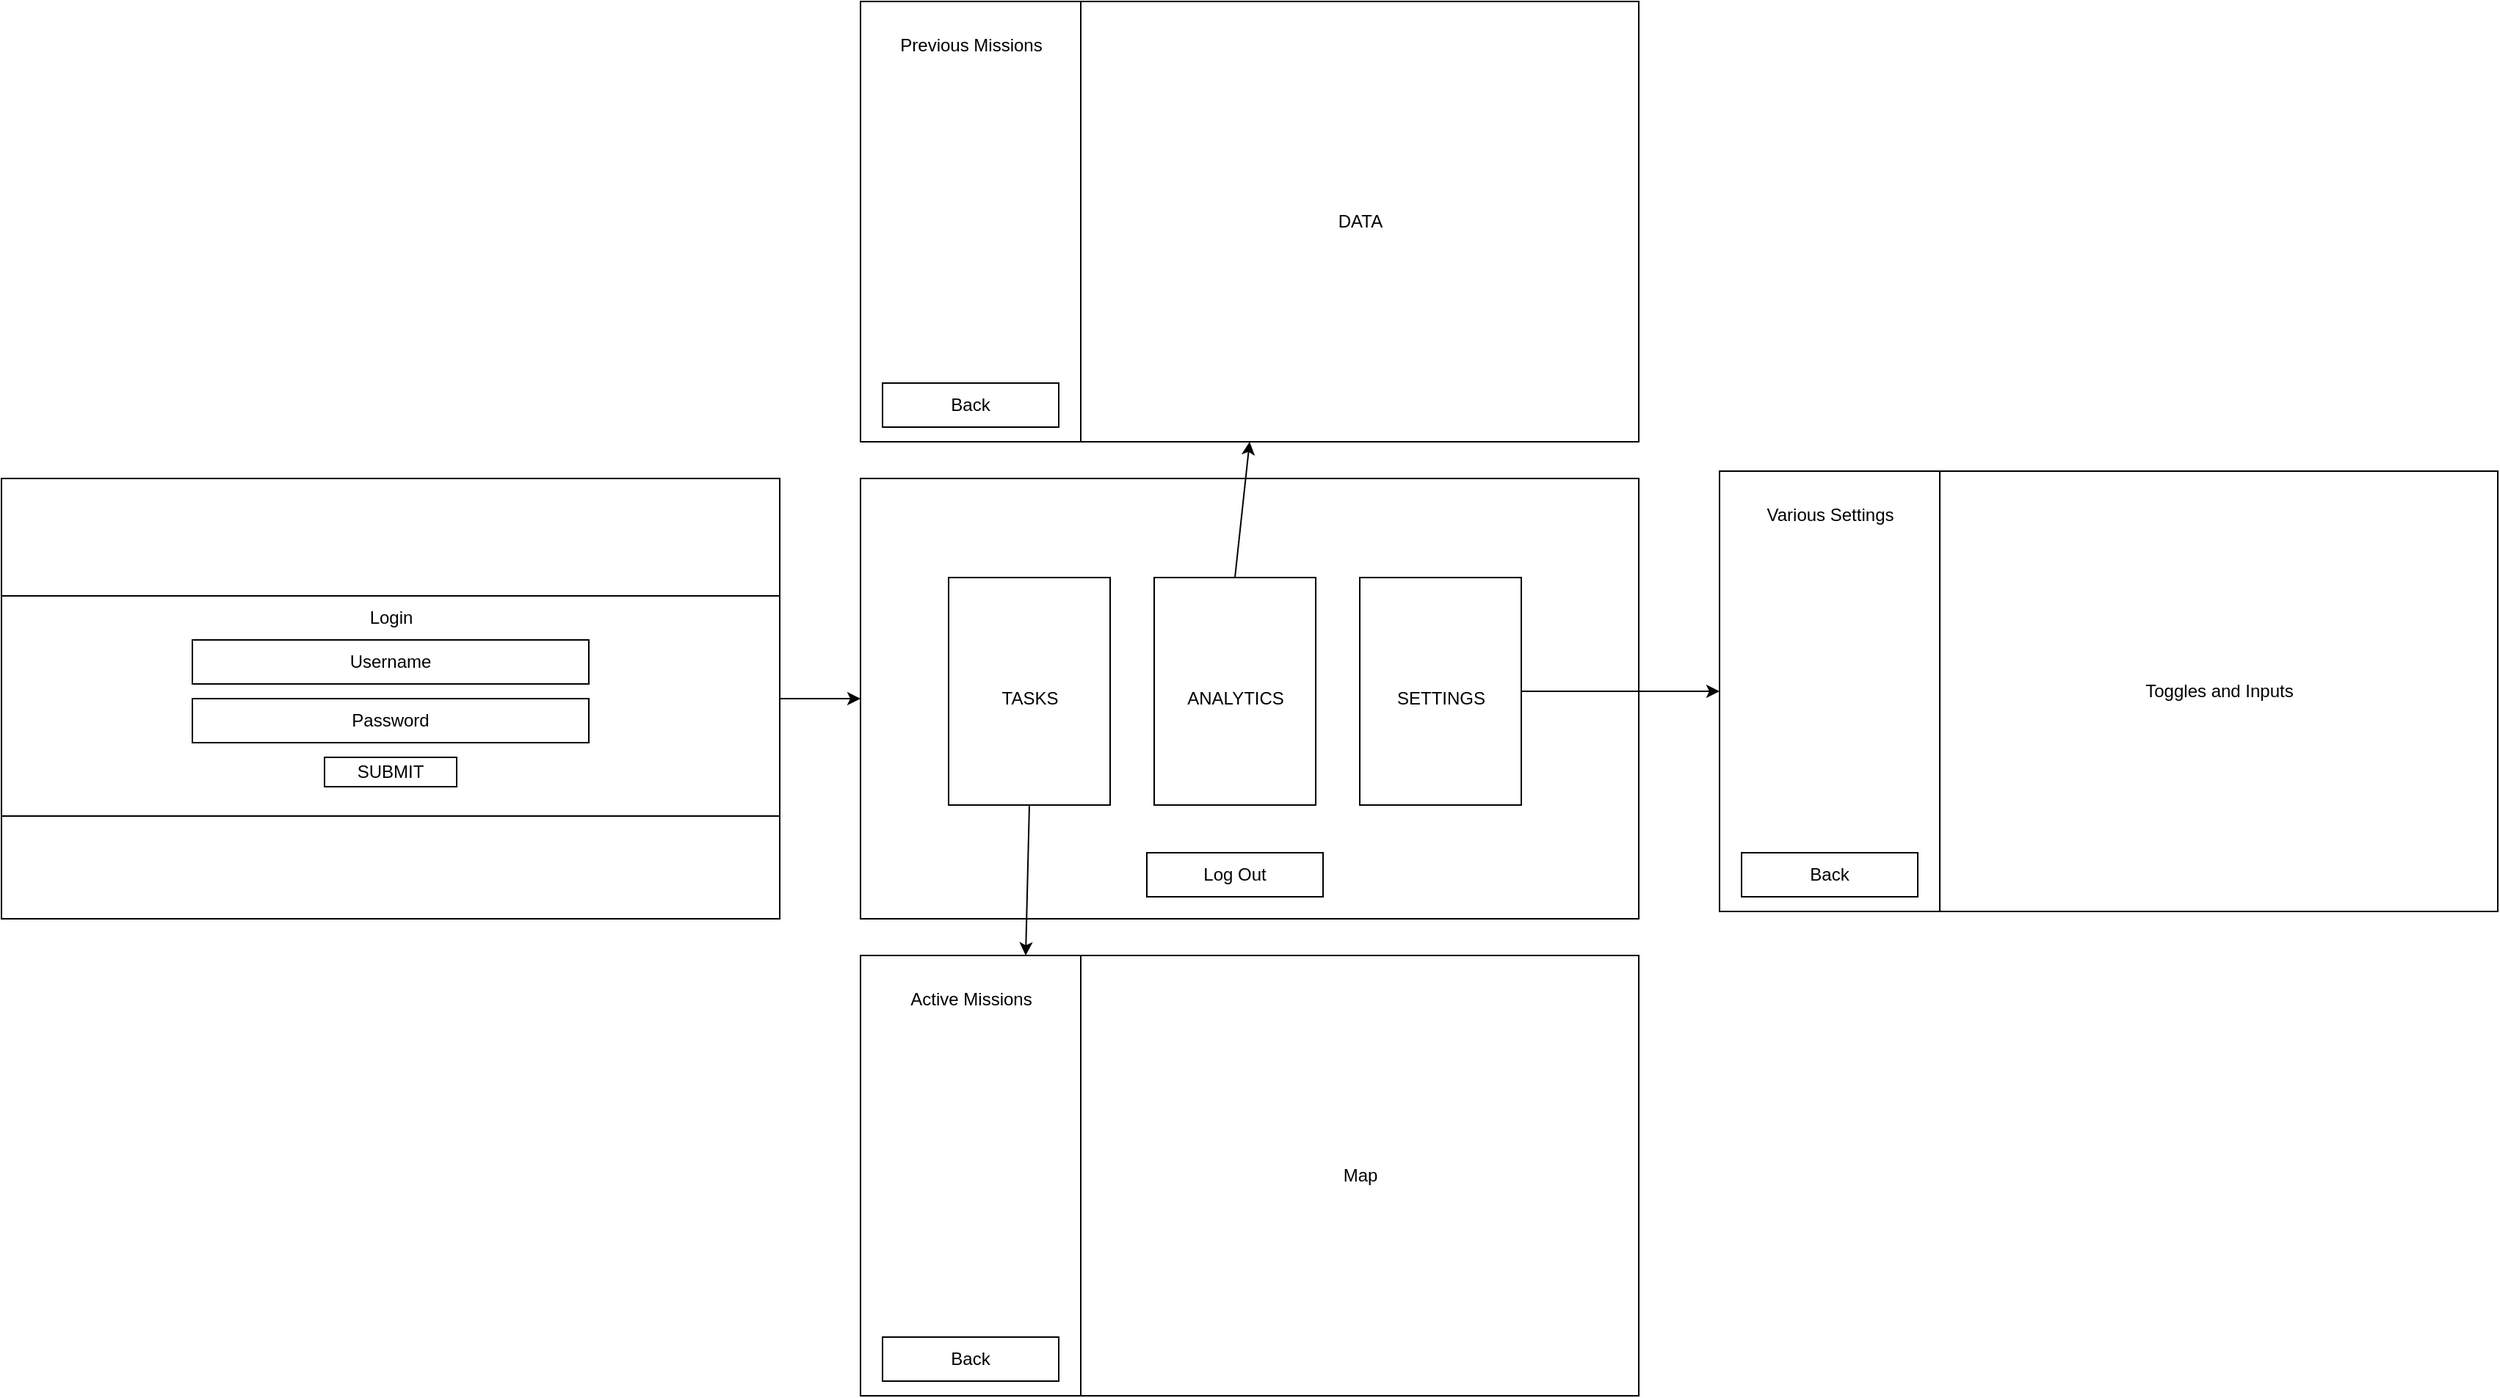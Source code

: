 <mxfile><diagram id="MKfgannCSejDJkwCzxHz" name="Page-1"><mxGraphModel dx="1996" dy="396" grid="1" gridSize="10" guides="1" tooltips="1" connect="1" arrows="1" fold="1" page="1" pageScale="1" pageWidth="1100" pageHeight="850" math="0" shadow="0"><root><mxCell id="0"/><mxCell id="1" parent="0"/><mxCell id="62" value="" style="rounded=0;whiteSpace=wrap;html=1;" parent="1" vertex="1"><mxGeometry x="305" y="1010" width="530" height="300" as="geometry"/></mxCell><mxCell id="63" value="" style="rounded=0;whiteSpace=wrap;html=1;" parent="1" vertex="1"><mxGeometry x="305" y="1010" width="150" height="300" as="geometry"/></mxCell><mxCell id="64" value="Active Missions" style="text;html=1;align=center;verticalAlign=middle;resizable=0;points=[];autosize=1;strokeColor=none;fillColor=none;" parent="1" vertex="1"><mxGeometry x="330" y="1030" width="100" height="20" as="geometry"/></mxCell><mxCell id="65" value="Map" style="text;html=1;align=center;verticalAlign=middle;resizable=0;points=[];autosize=1;strokeColor=none;fillColor=none;" parent="1" vertex="1"><mxGeometry x="625" y="1150" width="40" height="20" as="geometry"/></mxCell><mxCell id="66" value="Back" style="rounded=0;whiteSpace=wrap;html=1;" parent="1" vertex="1"><mxGeometry x="320" y="1270" width="120" height="30" as="geometry"/></mxCell><mxCell id="91" style="edgeStyle=none;html=1;exitX=1;exitY=0.5;exitDx=0;exitDy=0;entryX=0;entryY=0.5;entryDx=0;entryDy=0;" parent="1" source="67" target="82" edge="1"><mxGeometry relative="1" as="geometry"/></mxCell><mxCell id="67" value="" style="rounded=0;whiteSpace=wrap;html=1;" parent="1" vertex="1"><mxGeometry x="-280" y="685" width="530" height="300" as="geometry"/></mxCell><mxCell id="71" value="" style="rounded=0;whiteSpace=wrap;html=1;" parent="1" vertex="1"><mxGeometry x="-280" y="765" width="530" height="150" as="geometry"/></mxCell><mxCell id="73" value="Username" style="rounded=0;whiteSpace=wrap;html=1;" parent="1" vertex="1"><mxGeometry x="-150" y="795" width="270" height="30" as="geometry"/></mxCell><mxCell id="74" value="Password" style="rounded=0;whiteSpace=wrap;html=1;" parent="1" vertex="1"><mxGeometry x="-150" y="835" width="270" height="30" as="geometry"/></mxCell><mxCell id="75" value="SUBMIT" style="rounded=0;whiteSpace=wrap;html=1;" parent="1" vertex="1"><mxGeometry x="-60" y="875" width="90" height="20" as="geometry"/></mxCell><mxCell id="76" value="Login" style="text;html=1;align=center;verticalAlign=middle;resizable=0;points=[];autosize=1;strokeColor=none;fillColor=none;" parent="1" vertex="1"><mxGeometry x="-35" y="770" width="40" height="20" as="geometry"/></mxCell><mxCell id="82" value="" style="rounded=0;whiteSpace=wrap;html=1;" parent="1" vertex="1"><mxGeometry x="305" y="685" width="530" height="300" as="geometry"/></mxCell><mxCell id="90" style="edgeStyle=none;html=1;exitX=0.5;exitY=1;exitDx=0;exitDy=0;entryX=0.75;entryY=0;entryDx=0;entryDy=0;" parent="1" source="83" target="63" edge="1"><mxGeometry relative="1" as="geometry"><mxPoint x="420" y="1000" as="targetPoint"/></mxGeometry></mxCell><mxCell id="83" value="" style="rounded=0;whiteSpace=wrap;html=1;" parent="1" vertex="1"><mxGeometry x="365" y="752.5" width="110" height="155" as="geometry"/></mxCell><mxCell id="84" value="TASKS" style="text;html=1;align=center;verticalAlign=middle;resizable=0;points=[];autosize=1;strokeColor=none;fillColor=none;" parent="1" vertex="1"><mxGeometry x="395" y="825" width="50" height="20" as="geometry"/></mxCell><mxCell id="86" value="Log Out" style="rounded=0;whiteSpace=wrap;html=1;" parent="1" vertex="1"><mxGeometry x="500" y="940" width="120" height="30" as="geometry"/></mxCell><mxCell id="97" style="edgeStyle=none;html=1;exitX=0.5;exitY=0;exitDx=0;exitDy=0;entryX=0.5;entryY=1;entryDx=0;entryDy=0;" parent="1" source="87" target="92" edge="1"><mxGeometry relative="1" as="geometry"/></mxCell><mxCell id="87" value="" style="rounded=0;whiteSpace=wrap;html=1;" parent="1" vertex="1"><mxGeometry x="505" y="752.5" width="110" height="155" as="geometry"/></mxCell><mxCell id="103" style="edgeStyle=none;html=1;exitX=1;exitY=0.5;exitDx=0;exitDy=0;entryX=0;entryY=0.5;entryDx=0;entryDy=0;" parent="1" source="88" target="98" edge="1"><mxGeometry relative="1" as="geometry"/></mxCell><mxCell id="88" value="" style="rounded=0;whiteSpace=wrap;html=1;" parent="1" vertex="1"><mxGeometry x="645" y="752.5" width="110" height="155" as="geometry"/></mxCell><mxCell id="85" value="SETTINGS" style="text;html=1;align=center;verticalAlign=middle;resizable=0;points=[];autosize=1;strokeColor=none;fillColor=none;" parent="1" vertex="1"><mxGeometry x="660" y="825" width="80" height="20" as="geometry"/></mxCell><mxCell id="89" value="ANALYTICS" style="text;html=1;align=center;verticalAlign=middle;resizable=0;points=[];autosize=1;strokeColor=none;fillColor=none;" parent="1" vertex="1"><mxGeometry x="520" y="825" width="80" height="20" as="geometry"/></mxCell><mxCell id="92" value="" style="rounded=0;whiteSpace=wrap;html=1;" parent="1" vertex="1"><mxGeometry x="305" y="360" width="530" height="300" as="geometry"/></mxCell><mxCell id="93" value="" style="rounded=0;whiteSpace=wrap;html=1;" parent="1" vertex="1"><mxGeometry x="305" y="360" width="150" height="300" as="geometry"/></mxCell><mxCell id="94" value="Previous Missions" style="text;html=1;align=center;verticalAlign=middle;resizable=0;points=[];autosize=1;strokeColor=none;fillColor=none;" parent="1" vertex="1"><mxGeometry x="325" y="380" width="110" height="20" as="geometry"/></mxCell><mxCell id="95" value="DATA" style="text;html=1;align=center;verticalAlign=middle;resizable=0;points=[];autosize=1;strokeColor=none;fillColor=none;" parent="1" vertex="1"><mxGeometry x="620" y="500" width="50" height="20" as="geometry"/></mxCell><mxCell id="96" value="Back" style="rounded=0;whiteSpace=wrap;html=1;" parent="1" vertex="1"><mxGeometry x="320" y="620" width="120" height="30" as="geometry"/></mxCell><mxCell id="98" value="" style="rounded=0;whiteSpace=wrap;html=1;" parent="1" vertex="1"><mxGeometry x="890" y="680" width="530" height="300" as="geometry"/></mxCell><mxCell id="99" value="" style="rounded=0;whiteSpace=wrap;html=1;" parent="1" vertex="1"><mxGeometry x="890" y="680" width="150" height="300" as="geometry"/></mxCell><mxCell id="100" value="Various Settings" style="text;html=1;align=center;verticalAlign=middle;resizable=0;points=[];autosize=1;strokeColor=none;fillColor=none;" parent="1" vertex="1"><mxGeometry x="915" y="700" width="100" height="20" as="geometry"/></mxCell><mxCell id="101" value="Toggles and Inputs" style="text;html=1;align=center;verticalAlign=middle;resizable=0;points=[];autosize=1;strokeColor=none;fillColor=none;" parent="1" vertex="1"><mxGeometry x="1170" y="820" width="120" height="20" as="geometry"/></mxCell><mxCell id="102" value="Back" style="rounded=0;whiteSpace=wrap;html=1;" parent="1" vertex="1"><mxGeometry x="905" y="940" width="120" height="30" as="geometry"/></mxCell></root></mxGraphModel></diagram></mxfile>